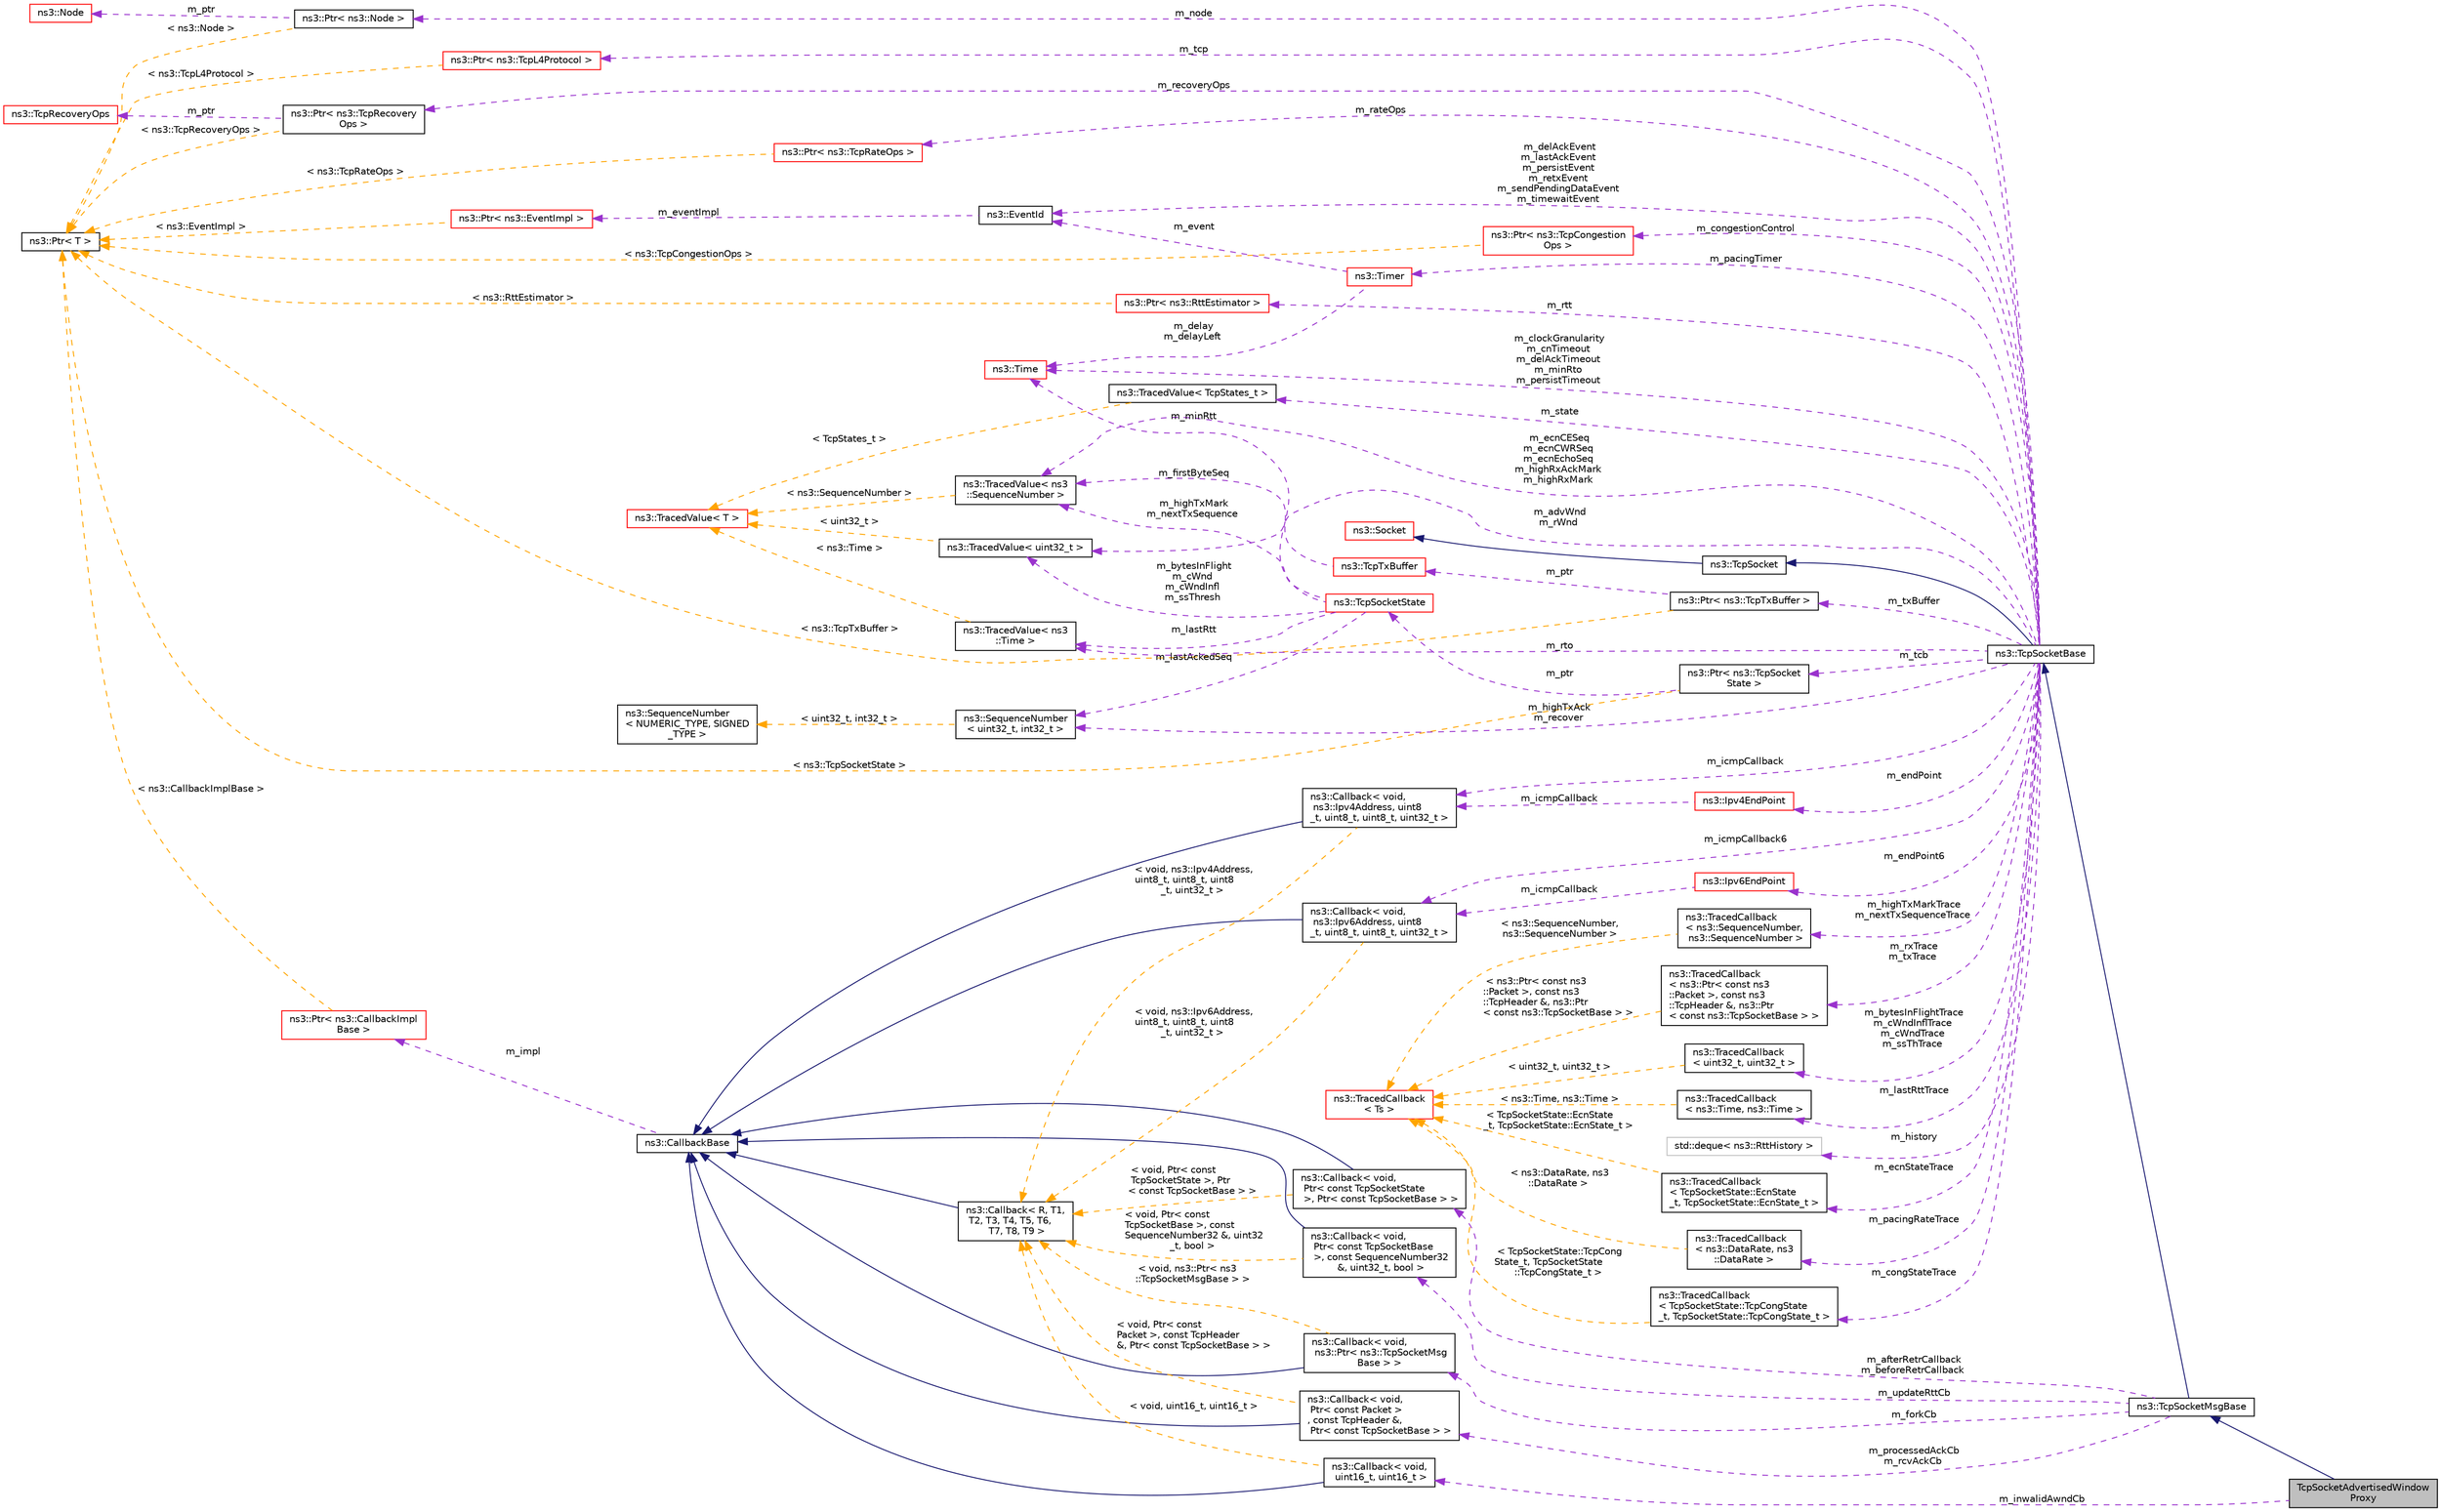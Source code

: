 digraph "TcpSocketAdvertisedWindowProxy"
{
 // LATEX_PDF_SIZE
  edge [fontname="Helvetica",fontsize="10",labelfontname="Helvetica",labelfontsize="10"];
  node [fontname="Helvetica",fontsize="10",shape=record];
  rankdir="LR";
  Node1 [label="TcpSocketAdvertisedWindow\lProxy",height=0.2,width=0.4,color="black", fillcolor="grey75", style="filled", fontcolor="black",tooltip="Socket that wraps every call to AdvertisedWindowSize ()."];
  Node2 -> Node1 [dir="back",color="midnightblue",fontsize="10",style="solid",fontname="Helvetica"];
  Node2 [label="ns3::TcpSocketMsgBase",height=0.2,width=0.4,color="black", fillcolor="white", style="filled",URL="$classns3_1_1_tcp_socket_msg_base.html",tooltip="Class for inserting callbacks special points of the flow of TCP sockets."];
  Node3 -> Node2 [dir="back",color="midnightblue",fontsize="10",style="solid",fontname="Helvetica"];
  Node3 [label="ns3::TcpSocketBase",height=0.2,width=0.4,color="black", fillcolor="white", style="filled",URL="$classns3_1_1_tcp_socket_base.html",tooltip="A base class for implementation of a stream socket using TCP."];
  Node4 -> Node3 [dir="back",color="midnightblue",fontsize="10",style="solid",fontname="Helvetica"];
  Node4 [label="ns3::TcpSocket",height=0.2,width=0.4,color="black", fillcolor="white", style="filled",URL="$classns3_1_1_tcp_socket.html",tooltip="(abstract) base class of all TcpSockets"];
  Node5 -> Node4 [dir="back",color="midnightblue",fontsize="10",style="solid",fontname="Helvetica"];
  Node5 [label="ns3::Socket",height=0.2,width=0.4,color="red", fillcolor="white", style="filled",URL="$classns3_1_1_socket.html",tooltip="A low-level Socket API based loosely on the BSD Socket API."];
  Node26 -> Node3 [dir="back",color="darkorchid3",fontsize="10",style="dashed",label=" m_icmpCallback" ,fontname="Helvetica"];
  Node26 [label="ns3::Callback\< void,\l ns3::Ipv4Address, uint8\l_t, uint8_t, uint8_t, uint32_t \>",height=0.2,width=0.4,color="black", fillcolor="white", style="filled",URL="$classns3_1_1_callback.html",tooltip=" "];
  Node18 -> Node26 [dir="back",color="midnightblue",fontsize="10",style="solid",fontname="Helvetica"];
  Node18 [label="ns3::CallbackBase",height=0.2,width=0.4,color="black", fillcolor="white", style="filled",URL="$classns3_1_1_callback_base.html",tooltip="Base class for Callback class."];
  Node19 -> Node18 [dir="back",color="darkorchid3",fontsize="10",style="dashed",label=" m_impl" ,fontname="Helvetica"];
  Node19 [label="ns3::Ptr\< ns3::CallbackImpl\lBase \>",height=0.2,width=0.4,color="red", fillcolor="white", style="filled",URL="$classns3_1_1_ptr.html",tooltip=" "];
  Node15 -> Node19 [dir="back",color="orange",fontsize="10",style="dashed",label=" \< ns3::CallbackImplBase \>" ,fontname="Helvetica"];
  Node15 [label="ns3::Ptr\< T \>",height=0.2,width=0.4,color="black", fillcolor="white", style="filled",URL="$classns3_1_1_ptr.html",tooltip="Smart pointer class similar to boost::intrusive_ptr."];
  Node22 -> Node26 [dir="back",color="orange",fontsize="10",style="dashed",label=" \< void, ns3::Ipv4Address,\l uint8_t, uint8_t, uint8\l_t, uint32_t \>" ,fontname="Helvetica"];
  Node22 [label="ns3::Callback\< R, T1,\l T2, T3, T4, T5, T6,\l T7, T8, T9 \>",height=0.2,width=0.4,color="black", fillcolor="white", style="filled",URL="$classns3_1_1_callback.html",tooltip="Callback template class."];
  Node18 -> Node22 [dir="back",color="midnightblue",fontsize="10",style="solid",fontname="Helvetica"];
  Node27 -> Node3 [dir="back",color="darkorchid3",fontsize="10",style="dashed",label=" m_lastRttTrace" ,fontname="Helvetica"];
  Node27 [label="ns3::TracedCallback\l\< ns3::Time, ns3::Time \>",height=0.2,width=0.4,color="black", fillcolor="white", style="filled",URL="$classns3_1_1_traced_callback.html",tooltip=" "];
  Node28 -> Node27 [dir="back",color="orange",fontsize="10",style="dashed",label=" \< ns3::Time, ns3::Time \>" ,fontname="Helvetica"];
  Node28 [label="ns3::TracedCallback\l\< Ts \>",height=0.2,width=0.4,color="red", fillcolor="white", style="filled",URL="$classns3_1_1_traced_callback.html",tooltip="Forward calls to a chain of Callback."];
  Node33 -> Node3 [dir="back",color="darkorchid3",fontsize="10",style="dashed",label=" m_ecnStateTrace" ,fontname="Helvetica"];
  Node33 [label="ns3::TracedCallback\l\< TcpSocketState::EcnState\l_t, TcpSocketState::EcnState_t \>",height=0.2,width=0.4,color="black", fillcolor="white", style="filled",URL="$classns3_1_1_traced_callback.html",tooltip=" "];
  Node28 -> Node33 [dir="back",color="orange",fontsize="10",style="dashed",label=" \< TcpSocketState::EcnState\l_t, TcpSocketState::EcnState_t \>" ,fontname="Helvetica"];
  Node34 -> Node3 [dir="back",color="darkorchid3",fontsize="10",style="dashed",label=" m_pacingRateTrace" ,fontname="Helvetica"];
  Node34 [label="ns3::TracedCallback\l\< ns3::DataRate, ns3\l::DataRate \>",height=0.2,width=0.4,color="black", fillcolor="white", style="filled",URL="$classns3_1_1_traced_callback.html",tooltip=" "];
  Node28 -> Node34 [dir="back",color="orange",fontsize="10",style="dashed",label=" \< ns3::DataRate, ns3\l::DataRate \>" ,fontname="Helvetica"];
  Node35 -> Node3 [dir="back",color="darkorchid3",fontsize="10",style="dashed",label=" m_highTxAck\nm_recover" ,fontname="Helvetica"];
  Node35 [label="ns3::SequenceNumber\l\< uint32_t, int32_t \>",height=0.2,width=0.4,color="black", fillcolor="white", style="filled",URL="$classns3_1_1_sequence_number.html",tooltip=" "];
  Node36 -> Node35 [dir="back",color="orange",fontsize="10",style="dashed",label=" \< uint32_t, int32_t \>" ,fontname="Helvetica"];
  Node36 [label="ns3::SequenceNumber\l\< NUMERIC_TYPE, SIGNED\l_TYPE \>",height=0.2,width=0.4,color="black", fillcolor="white", style="filled",URL="$classns3_1_1_sequence_number.html",tooltip="Generic \"sequence number\" class."];
  Node37 -> Node3 [dir="back",color="darkorchid3",fontsize="10",style="dashed",label=" m_txBuffer" ,fontname="Helvetica"];
  Node37 [label="ns3::Ptr\< ns3::TcpTxBuffer \>",height=0.2,width=0.4,color="black", fillcolor="white", style="filled",URL="$classns3_1_1_ptr.html",tooltip=" "];
  Node38 -> Node37 [dir="back",color="darkorchid3",fontsize="10",style="dashed",label=" m_ptr" ,fontname="Helvetica"];
  Node38 [label="ns3::TcpTxBuffer",height=0.2,width=0.4,color="red", fillcolor="white", style="filled",URL="$classns3_1_1_tcp_tx_buffer.html",tooltip="Tcp sender buffer."];
  Node39 -> Node38 [dir="back",color="darkorchid3",fontsize="10",style="dashed",label=" m_firstByteSeq" ,fontname="Helvetica"];
  Node39 [label="ns3::TracedValue\< ns3\l::SequenceNumber \>",height=0.2,width=0.4,color="black", fillcolor="white", style="filled",URL="$classns3_1_1_traced_value.html",tooltip=" "];
  Node40 -> Node39 [dir="back",color="orange",fontsize="10",style="dashed",label=" \< ns3::SequenceNumber \>" ,fontname="Helvetica"];
  Node40 [label="ns3::TracedValue\< T \>",height=0.2,width=0.4,color="red", fillcolor="white", style="filled",URL="$classns3_1_1_traced_value.html",tooltip="Trace classes with value semantics."];
  Node15 -> Node37 [dir="back",color="orange",fontsize="10",style="dashed",label=" \< ns3::TcpTxBuffer \>" ,fontname="Helvetica"];
  Node68 -> Node3 [dir="back",color="darkorchid3",fontsize="10",style="dashed",label=" m_tcb" ,fontname="Helvetica"];
  Node68 [label="ns3::Ptr\< ns3::TcpSocket\lState \>",height=0.2,width=0.4,color="black", fillcolor="white", style="filled",URL="$classns3_1_1_ptr.html",tooltip=" "];
  Node69 -> Node68 [dir="back",color="darkorchid3",fontsize="10",style="dashed",label=" m_ptr" ,fontname="Helvetica"];
  Node69 [label="ns3::TcpSocketState",height=0.2,width=0.4,color="red", fillcolor="white", style="filled",URL="$classns3_1_1_tcp_socket_state.html",tooltip="Data structure that records the congestion state of a connection."];
  Node35 -> Node69 [dir="back",color="darkorchid3",fontsize="10",style="dashed",label=" m_lastAckedSeq" ,fontname="Helvetica"];
  Node77 -> Node69 [dir="back",color="darkorchid3",fontsize="10",style="dashed",label=" m_lastRtt" ,fontname="Helvetica"];
  Node77 [label="ns3::TracedValue\< ns3\l::Time \>",height=0.2,width=0.4,color="black", fillcolor="white", style="filled",URL="$classns3_1_1_traced_value.html",tooltip=" "];
  Node40 -> Node77 [dir="back",color="orange",fontsize="10",style="dashed",label=" \< ns3::Time \>" ,fontname="Helvetica"];
  Node39 -> Node69 [dir="back",color="darkorchid3",fontsize="10",style="dashed",label=" m_highTxMark\nm_nextTxSequence" ,fontname="Helvetica"];
  Node46 -> Node69 [dir="back",color="darkorchid3",fontsize="10",style="dashed",label=" m_minRtt" ,fontname="Helvetica"];
  Node46 [label="ns3::Time",height=0.2,width=0.4,color="red", fillcolor="white", style="filled",URL="$classns3_1_1_time.html",tooltip="Simulation virtual time values and global simulation resolution."];
  Node81 -> Node69 [dir="back",color="darkorchid3",fontsize="10",style="dashed",label=" m_bytesInFlight\nm_cWnd\nm_cWndInfl\nm_ssThresh" ,fontname="Helvetica"];
  Node81 [label="ns3::TracedValue\< uint32_t \>",height=0.2,width=0.4,color="black", fillcolor="white", style="filled",URL="$classns3_1_1_traced_value.html",tooltip=" "];
  Node40 -> Node81 [dir="back",color="orange",fontsize="10",style="dashed",label=" \< uint32_t \>" ,fontname="Helvetica"];
  Node15 -> Node68 [dir="back",color="orange",fontsize="10",style="dashed",label=" \< ns3::TcpSocketState \>" ,fontname="Helvetica"];
  Node82 -> Node3 [dir="back",color="darkorchid3",fontsize="10",style="dashed",label=" m_state" ,fontname="Helvetica"];
  Node82 [label="ns3::TracedValue\< TcpStates_t \>",height=0.2,width=0.4,color="black", fillcolor="white", style="filled",URL="$classns3_1_1_traced_value.html",tooltip=" "];
  Node40 -> Node82 [dir="back",color="orange",fontsize="10",style="dashed",label=" \< TcpStates_t \>" ,fontname="Helvetica"];
  Node83 -> Node3 [dir="back",color="darkorchid3",fontsize="10",style="dashed",label=" m_node" ,fontname="Helvetica"];
  Node83 [label="ns3::Ptr\< ns3::Node \>",height=0.2,width=0.4,color="black", fillcolor="white", style="filled",URL="$classns3_1_1_ptr.html",tooltip=" "];
  Node84 -> Node83 [dir="back",color="darkorchid3",fontsize="10",style="dashed",label=" m_ptr" ,fontname="Helvetica"];
  Node84 [label="ns3::Node",height=0.2,width=0.4,color="red", fillcolor="white", style="filled",URL="$classns3_1_1_node.html",tooltip="A network Node."];
  Node15 -> Node83 [dir="back",color="orange",fontsize="10",style="dashed",label=" \< ns3::Node \>" ,fontname="Helvetica"];
  Node88 -> Node3 [dir="back",color="darkorchid3",fontsize="10",style="dashed",label=" m_delAckEvent\nm_lastAckEvent\nm_persistEvent\nm_retxEvent\nm_sendPendingDataEvent\nm_timewaitEvent" ,fontname="Helvetica"];
  Node88 [label="ns3::EventId",height=0.2,width=0.4,color="black", fillcolor="white", style="filled",URL="$classns3_1_1_event_id.html",tooltip="An identifier for simulation events."];
  Node89 -> Node88 [dir="back",color="darkorchid3",fontsize="10",style="dashed",label=" m_eventImpl" ,fontname="Helvetica"];
  Node89 [label="ns3::Ptr\< ns3::EventImpl \>",height=0.2,width=0.4,color="red", fillcolor="white", style="filled",URL="$classns3_1_1_ptr.html",tooltip=" "];
  Node15 -> Node89 [dir="back",color="orange",fontsize="10",style="dashed",label=" \< ns3::EventImpl \>" ,fontname="Helvetica"];
  Node39 -> Node3 [dir="back",color="darkorchid3",fontsize="10",style="dashed",label=" m_ecnCESeq\nm_ecnCWRSeq\nm_ecnEchoSeq\nm_highRxAckMark\nm_highRxMark" ,fontname="Helvetica"];
  Node77 -> Node3 [dir="back",color="darkorchid3",fontsize="10",style="dashed",label=" m_rto" ,fontname="Helvetica"];
  Node106 -> Node3 [dir="back",color="darkorchid3",fontsize="10",style="dashed",label=" m_highTxMarkTrace\nm_nextTxSequenceTrace" ,fontname="Helvetica"];
  Node106 [label="ns3::TracedCallback\l\< ns3::SequenceNumber,\l ns3::SequenceNumber \>",height=0.2,width=0.4,color="black", fillcolor="white", style="filled",URL="$classns3_1_1_traced_callback.html",tooltip=" "];
  Node28 -> Node106 [dir="back",color="orange",fontsize="10",style="dashed",label=" \< ns3::SequenceNumber,\l ns3::SequenceNumber \>" ,fontname="Helvetica"];
  Node107 -> Node3 [dir="back",color="darkorchid3",fontsize="10",style="dashed",label=" m_rxTrace\nm_txTrace" ,fontname="Helvetica"];
  Node107 [label="ns3::TracedCallback\l\< ns3::Ptr\< const ns3\l::Packet \>, const ns3\l::TcpHeader &, ns3::Ptr\l\< const ns3::TcpSocketBase \> \>",height=0.2,width=0.4,color="black", fillcolor="white", style="filled",URL="$classns3_1_1_traced_callback.html",tooltip=" "];
  Node28 -> Node107 [dir="back",color="orange",fontsize="10",style="dashed",label=" \< ns3::Ptr\< const ns3\l::Packet \>, const ns3\l::TcpHeader &, ns3::Ptr\l\< const ns3::TcpSocketBase \> \>" ,fontname="Helvetica"];
  Node108 -> Node3 [dir="back",color="darkorchid3",fontsize="10",style="dashed",label=" m_recoveryOps" ,fontname="Helvetica"];
  Node108 [label="ns3::Ptr\< ns3::TcpRecovery\lOps \>",height=0.2,width=0.4,color="black", fillcolor="white", style="filled",URL="$classns3_1_1_ptr.html",tooltip=" "];
  Node109 -> Node108 [dir="back",color="darkorchid3",fontsize="10",style="dashed",label=" m_ptr" ,fontname="Helvetica"];
  Node109 [label="ns3::TcpRecoveryOps",height=0.2,width=0.4,color="red", fillcolor="white", style="filled",URL="$classns3_1_1_tcp_recovery_ops.html",tooltip="recovery abstract class"];
  Node15 -> Node108 [dir="back",color="orange",fontsize="10",style="dashed",label=" \< ns3::TcpRecoveryOps \>" ,fontname="Helvetica"];
  Node46 -> Node3 [dir="back",color="darkorchid3",fontsize="10",style="dashed",label=" m_clockGranularity\nm_cnTimeout\nm_delAckTimeout\nm_minRto\nm_persistTimeout" ,fontname="Helvetica"];
  Node110 -> Node3 [dir="back",color="darkorchid3",fontsize="10",style="dashed",label=" m_tcp" ,fontname="Helvetica"];
  Node110 [label="ns3::Ptr\< ns3::TcpL4Protocol \>",height=0.2,width=0.4,color="red", fillcolor="white", style="filled",URL="$classns3_1_1_ptr.html",tooltip=" "];
  Node15 -> Node110 [dir="back",color="orange",fontsize="10",style="dashed",label=" \< ns3::TcpL4Protocol \>" ,fontname="Helvetica"];
  Node128 -> Node3 [dir="back",color="darkorchid3",fontsize="10",style="dashed",label=" m_rateOps" ,fontname="Helvetica"];
  Node128 [label="ns3::Ptr\< ns3::TcpRateOps \>",height=0.2,width=0.4,color="red", fillcolor="white", style="filled",URL="$classns3_1_1_ptr.html",tooltip=" "];
  Node15 -> Node128 [dir="back",color="orange",fontsize="10",style="dashed",label=" \< ns3::TcpRateOps \>" ,fontname="Helvetica"];
  Node130 -> Node3 [dir="back",color="darkorchid3",fontsize="10",style="dashed",label=" m_rtt" ,fontname="Helvetica"];
  Node130 [label="ns3::Ptr\< ns3::RttEstimator \>",height=0.2,width=0.4,color="red", fillcolor="white", style="filled",URL="$classns3_1_1_ptr.html",tooltip=" "];
  Node15 -> Node130 [dir="back",color="orange",fontsize="10",style="dashed",label=" \< ns3::RttEstimator \>" ,fontname="Helvetica"];
  Node132 -> Node3 [dir="back",color="darkorchid3",fontsize="10",style="dashed",label=" m_history" ,fontname="Helvetica"];
  Node132 [label="std::deque\< ns3::RttHistory \>",height=0.2,width=0.4,color="grey75", fillcolor="white", style="filled",tooltip=" "];
  Node135 -> Node3 [dir="back",color="darkorchid3",fontsize="10",style="dashed",label=" m_congStateTrace" ,fontname="Helvetica"];
  Node135 [label="ns3::TracedCallback\l\< TcpSocketState::TcpCongState\l_t, TcpSocketState::TcpCongState_t \>",height=0.2,width=0.4,color="black", fillcolor="white", style="filled",URL="$classns3_1_1_traced_callback.html",tooltip=" "];
  Node28 -> Node135 [dir="back",color="orange",fontsize="10",style="dashed",label=" \< TcpSocketState::TcpCong\lState_t, TcpSocketState\l::TcpCongState_t \>" ,fontname="Helvetica"];
  Node136 -> Node3 [dir="back",color="darkorchid3",fontsize="10",style="dashed",label=" m_congestionControl" ,fontname="Helvetica"];
  Node136 [label="ns3::Ptr\< ns3::TcpCongestion\lOps \>",height=0.2,width=0.4,color="red", fillcolor="white", style="filled",URL="$classns3_1_1_ptr.html",tooltip=" "];
  Node15 -> Node136 [dir="back",color="orange",fontsize="10",style="dashed",label=" \< ns3::TcpCongestionOps \>" ,fontname="Helvetica"];
  Node125 -> Node3 [dir="back",color="darkorchid3",fontsize="10",style="dashed",label=" m_endPoint" ,fontname="Helvetica"];
  Node125 [label="ns3::Ipv4EndPoint",height=0.2,width=0.4,color="red", fillcolor="white", style="filled",URL="$classns3_1_1_ipv4_end_point.html",tooltip="A representation of an internet endpoint/connection."];
  Node26 -> Node125 [dir="back",color="darkorchid3",fontsize="10",style="dashed",label=" m_icmpCallback" ,fontname="Helvetica"];
  Node138 -> Node3 [dir="back",color="darkorchid3",fontsize="10",style="dashed",label=" m_pacingTimer" ,fontname="Helvetica"];
  Node138 [label="ns3::Timer",height=0.2,width=0.4,color="red", fillcolor="white", style="filled",URL="$classns3_1_1_timer.html",tooltip="A simple virtual Timer class."];
  Node88 -> Node138 [dir="back",color="darkorchid3",fontsize="10",style="dashed",label=" m_event" ,fontname="Helvetica"];
  Node46 -> Node138 [dir="back",color="darkorchid3",fontsize="10",style="dashed",label=" m_delay\nm_delayLeft" ,fontname="Helvetica"];
  Node118 -> Node3 [dir="back",color="darkorchid3",fontsize="10",style="dashed",label=" m_icmpCallback6" ,fontname="Helvetica"];
  Node118 [label="ns3::Callback\< void,\l ns3::Ipv6Address, uint8\l_t, uint8_t, uint8_t, uint32_t \>",height=0.2,width=0.4,color="black", fillcolor="white", style="filled",URL="$classns3_1_1_callback.html",tooltip=" "];
  Node18 -> Node118 [dir="back",color="midnightblue",fontsize="10",style="solid",fontname="Helvetica"];
  Node22 -> Node118 [dir="back",color="orange",fontsize="10",style="dashed",label=" \< void, ns3::Ipv6Address,\l uint8_t, uint8_t, uint8\l_t, uint32_t \>" ,fontname="Helvetica"];
  Node115 -> Node3 [dir="back",color="darkorchid3",fontsize="10",style="dashed",label=" m_endPoint6" ,fontname="Helvetica"];
  Node115 [label="ns3::Ipv6EndPoint",height=0.2,width=0.4,color="red", fillcolor="white", style="filled",URL="$classns3_1_1_ipv6_end_point.html",tooltip="A representation of an IPv6 endpoint/connection."];
  Node118 -> Node115 [dir="back",color="darkorchid3",fontsize="10",style="dashed",label=" m_icmpCallback" ,fontname="Helvetica"];
  Node140 -> Node3 [dir="back",color="darkorchid3",fontsize="10",style="dashed",label=" m_bytesInFlightTrace\nm_cWndInflTrace\nm_cWndTrace\nm_ssThTrace" ,fontname="Helvetica"];
  Node140 [label="ns3::TracedCallback\l\< uint32_t, uint32_t \>",height=0.2,width=0.4,color="black", fillcolor="white", style="filled",URL="$classns3_1_1_traced_callback.html",tooltip=" "];
  Node28 -> Node140 [dir="back",color="orange",fontsize="10",style="dashed",label=" \< uint32_t, uint32_t \>" ,fontname="Helvetica"];
  Node81 -> Node3 [dir="back",color="darkorchid3",fontsize="10",style="dashed",label=" m_advWnd\nm_rWnd" ,fontname="Helvetica"];
  Node141 -> Node2 [dir="back",color="darkorchid3",fontsize="10",style="dashed",label=" m_updateRttCb" ,fontname="Helvetica"];
  Node141 [label="ns3::Callback\< void,\l Ptr\< const TcpSocketBase\l \>, const SequenceNumber32\l &, uint32_t, bool \>",height=0.2,width=0.4,color="black", fillcolor="white", style="filled",URL="$classns3_1_1_callback.html",tooltip=" "];
  Node18 -> Node141 [dir="back",color="midnightblue",fontsize="10",style="solid",fontname="Helvetica"];
  Node22 -> Node141 [dir="back",color="orange",fontsize="10",style="dashed",label=" \< void, Ptr\< const\l TcpSocketBase \>, const\l SequenceNumber32 &, uint32\l_t, bool \>" ,fontname="Helvetica"];
  Node142 -> Node2 [dir="back",color="darkorchid3",fontsize="10",style="dashed",label=" m_processedAckCb\nm_rcvAckCb" ,fontname="Helvetica"];
  Node142 [label="ns3::Callback\< void,\l Ptr\< const Packet \>\l, const TcpHeader &,\l Ptr\< const TcpSocketBase \> \>",height=0.2,width=0.4,color="black", fillcolor="white", style="filled",URL="$classns3_1_1_callback.html",tooltip=" "];
  Node18 -> Node142 [dir="back",color="midnightblue",fontsize="10",style="solid",fontname="Helvetica"];
  Node22 -> Node142 [dir="back",color="orange",fontsize="10",style="dashed",label=" \< void, Ptr\< const\l Packet \>, const TcpHeader\l &, Ptr\< const TcpSocketBase \> \>" ,fontname="Helvetica"];
  Node143 -> Node2 [dir="back",color="darkorchid3",fontsize="10",style="dashed",label=" m_forkCb" ,fontname="Helvetica"];
  Node143 [label="ns3::Callback\< void,\l ns3::Ptr\< ns3::TcpSocketMsg\lBase \> \>",height=0.2,width=0.4,color="black", fillcolor="white", style="filled",URL="$classns3_1_1_callback.html",tooltip=" "];
  Node18 -> Node143 [dir="back",color="midnightblue",fontsize="10",style="solid",fontname="Helvetica"];
  Node22 -> Node143 [dir="back",color="orange",fontsize="10",style="dashed",label=" \< void, ns3::Ptr\< ns3\l::TcpSocketMsgBase \> \>" ,fontname="Helvetica"];
  Node144 -> Node2 [dir="back",color="darkorchid3",fontsize="10",style="dashed",label=" m_afterRetrCallback\nm_beforeRetrCallback" ,fontname="Helvetica"];
  Node144 [label="ns3::Callback\< void,\l Ptr\< const TcpSocketState\l \>, Ptr\< const TcpSocketBase \> \>",height=0.2,width=0.4,color="black", fillcolor="white", style="filled",URL="$classns3_1_1_callback.html",tooltip=" "];
  Node18 -> Node144 [dir="back",color="midnightblue",fontsize="10",style="solid",fontname="Helvetica"];
  Node22 -> Node144 [dir="back",color="orange",fontsize="10",style="dashed",label=" \< void, Ptr\< const\l TcpSocketState \>, Ptr\l\< const TcpSocketBase \> \>" ,fontname="Helvetica"];
  Node145 -> Node1 [dir="back",color="darkorchid3",fontsize="10",style="dashed",label=" m_inwalidAwndCb" ,fontname="Helvetica"];
  Node145 [label="ns3::Callback\< void,\l uint16_t, uint16_t \>",height=0.2,width=0.4,color="black", fillcolor="white", style="filled",URL="$classns3_1_1_callback.html",tooltip=" "];
  Node18 -> Node145 [dir="back",color="midnightblue",fontsize="10",style="solid",fontname="Helvetica"];
  Node22 -> Node145 [dir="back",color="orange",fontsize="10",style="dashed",label=" \< void, uint16_t, uint16_t \>" ,fontname="Helvetica"];
}
